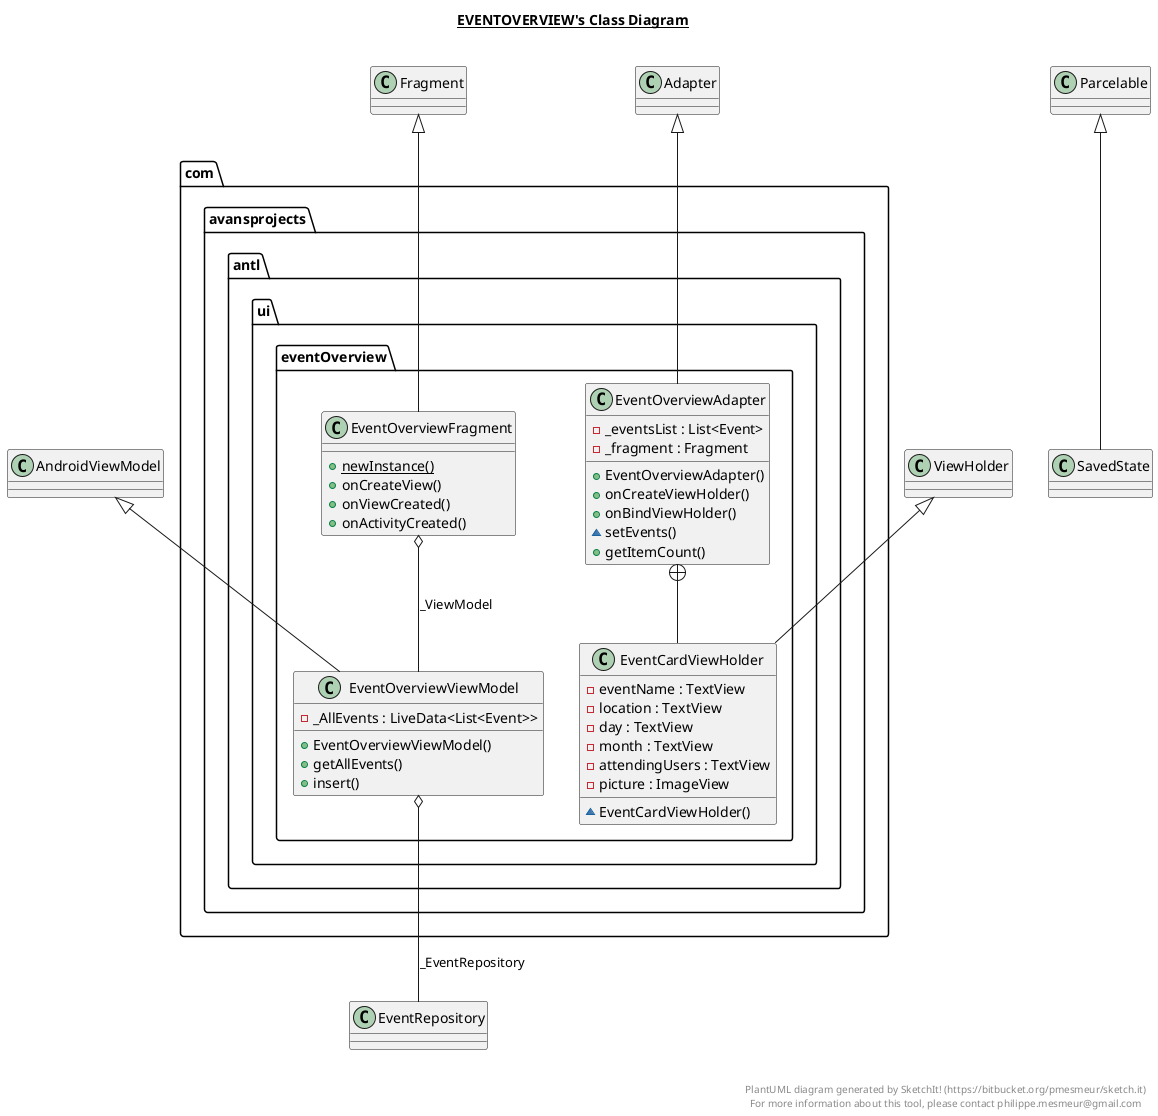@startuml

title __EVENTOVERVIEW's Class Diagram__\n

  package com.avansprojects.antl {
    package com.avansprojects.antl.ui.eventOverview {
      class EventOverviewAdapter {
          - _eventsList : List<Event>
          - _fragment : Fragment
          + EventOverviewAdapter()
          + onCreateViewHolder()
          + onBindViewHolder()
          ~ setEvents()
          + getItemCount()
      }
    }
  }
  

  package com.avansprojects.antl {
    package com.avansprojects.antl.ui.eventOverview {
      class EventCardViewHolder {
          - eventName : TextView
          - location : TextView
          - day : TextView
          - month : TextView
          - attendingUsers : TextView
          - picture : ImageView
          ~ EventCardViewHolder()
      }
    }
  }
  

  package com.avansprojects.antl {
    package com.avansprojects.antl.ui.eventOverview {
      class EventOverviewFragment {
          {static} + newInstance()
          + onCreateView()
          + onViewCreated()
          + onActivityCreated()
      }
    }
  }
  

  package com.avansprojects.antl {
    package com.avansprojects.antl.ui.eventOverview {
      class EventOverviewViewModel {
          - _AllEvents : LiveData<List<Event>>
          + EventOverviewViewModel()
          + getAllEvents()
          + insert()
      }
    }
  }
  

  EventOverviewAdapter -up-|> Adapter
  EventOverviewAdapter +-down- EventCardViewHolder
  EventCardViewHolder -up-|> ViewHolder
  EventOverviewFragment -up-|> Fragment
  EventOverviewFragment o-- EventOverviewViewModel : _ViewModel
  SavedState -up-|> Parcelable
  EventOverviewViewModel -up-|> AndroidViewModel
  EventOverviewViewModel o-- EventRepository : _EventRepository


right footer


PlantUML diagram generated by SketchIt! (https://bitbucket.org/pmesmeur/sketch.it)
For more information about this tool, please contact philippe.mesmeur@gmail.com
endfooter

@enduml
